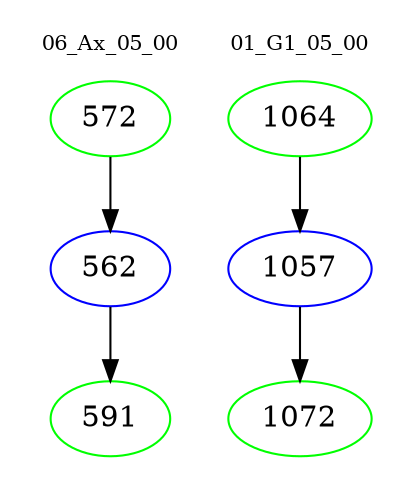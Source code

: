 digraph{
subgraph cluster_0 {
color = white
label = "06_Ax_05_00";
fontsize=10;
T0_572 [label="572", color="green"]
T0_572 -> T0_562 [color="black"]
T0_562 [label="562", color="blue"]
T0_562 -> T0_591 [color="black"]
T0_591 [label="591", color="green"]
}
subgraph cluster_1 {
color = white
label = "01_G1_05_00";
fontsize=10;
T1_1064 [label="1064", color="green"]
T1_1064 -> T1_1057 [color="black"]
T1_1057 [label="1057", color="blue"]
T1_1057 -> T1_1072 [color="black"]
T1_1072 [label="1072", color="green"]
}
}
